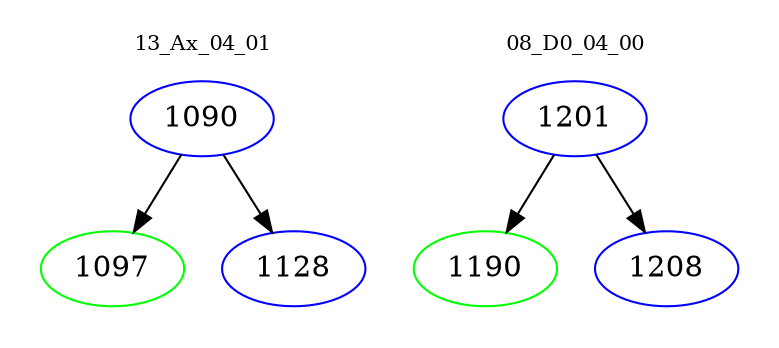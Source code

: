 digraph{
subgraph cluster_0 {
color = white
label = "13_Ax_04_01";
fontsize=10;
T0_1090 [label="1090", color="blue"]
T0_1090 -> T0_1097 [color="black"]
T0_1097 [label="1097", color="green"]
T0_1090 -> T0_1128 [color="black"]
T0_1128 [label="1128", color="blue"]
}
subgraph cluster_1 {
color = white
label = "08_D0_04_00";
fontsize=10;
T1_1201 [label="1201", color="blue"]
T1_1201 -> T1_1190 [color="black"]
T1_1190 [label="1190", color="green"]
T1_1201 -> T1_1208 [color="black"]
T1_1208 [label="1208", color="blue"]
}
}

